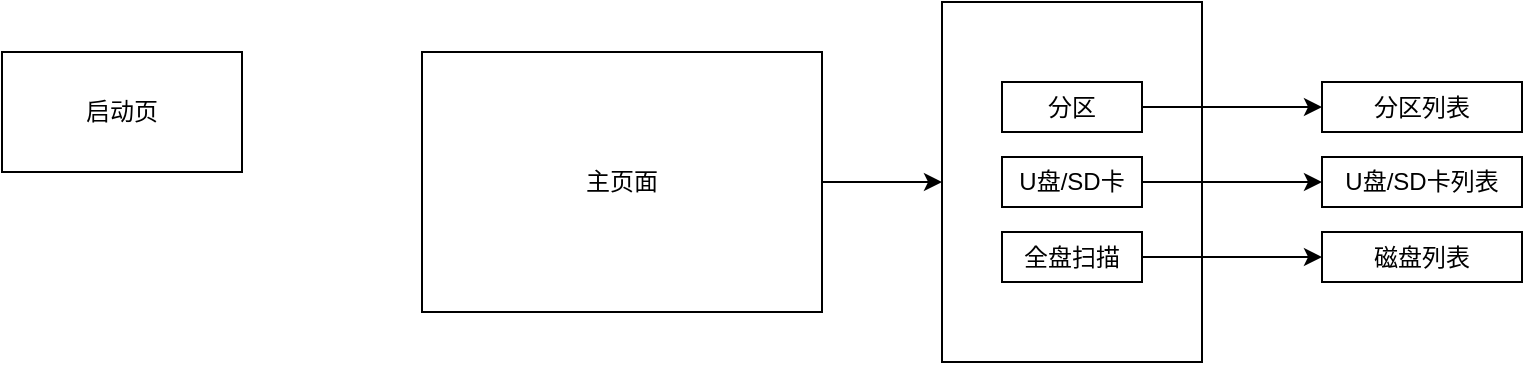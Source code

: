 <mxfile version="26.2.14">
  <diagram name="第 1 页" id="V4GepP_crR_RxC5wct9V">
    <mxGraphModel dx="450" dy="261" grid="1" gridSize="10" guides="1" tooltips="1" connect="1" arrows="1" fold="1" page="1" pageScale="1" pageWidth="1654" pageHeight="2336" math="0" shadow="0">
      <root>
        <mxCell id="0" />
        <mxCell id="1" parent="0" />
        <mxCell id="_pcszYmhfyqY-zE0gcQq-8" value="" style="rounded=0;whiteSpace=wrap;html=1;" vertex="1" parent="1">
          <mxGeometry x="540" y="625" width="130" height="180" as="geometry" />
        </mxCell>
        <mxCell id="fomBDoTnsHS4olYbxZTF-2" value="启动页" style="rounded=0;whiteSpace=wrap;html=1;" parent="1" vertex="1">
          <mxGeometry x="70" y="650" width="120" height="60" as="geometry" />
        </mxCell>
        <mxCell id="_pcszYmhfyqY-zE0gcQq-9" style="edgeStyle=orthogonalEdgeStyle;rounded=0;orthogonalLoop=1;jettySize=auto;html=1;exitX=1;exitY=0.5;exitDx=0;exitDy=0;entryX=0;entryY=0.5;entryDx=0;entryDy=0;" edge="1" parent="1" source="_pcszYmhfyqY-zE0gcQq-2" target="_pcszYmhfyqY-zE0gcQq-8">
          <mxGeometry relative="1" as="geometry" />
        </mxCell>
        <mxCell id="_pcszYmhfyqY-zE0gcQq-2" value="主页面" style="rounded=0;whiteSpace=wrap;html=1;" vertex="1" parent="1">
          <mxGeometry x="280" y="650" width="200" height="130" as="geometry" />
        </mxCell>
        <mxCell id="_pcszYmhfyqY-zE0gcQq-13" style="edgeStyle=orthogonalEdgeStyle;rounded=0;orthogonalLoop=1;jettySize=auto;html=1;entryX=0;entryY=0.5;entryDx=0;entryDy=0;" edge="1" parent="1" source="_pcszYmhfyqY-zE0gcQq-5" target="_pcszYmhfyqY-zE0gcQq-10">
          <mxGeometry relative="1" as="geometry" />
        </mxCell>
        <mxCell id="_pcszYmhfyqY-zE0gcQq-5" value="分区" style="rounded=0;whiteSpace=wrap;html=1;" vertex="1" parent="1">
          <mxGeometry x="570" y="665" width="70" height="25" as="geometry" />
        </mxCell>
        <mxCell id="_pcszYmhfyqY-zE0gcQq-15" style="edgeStyle=orthogonalEdgeStyle;rounded=0;orthogonalLoop=1;jettySize=auto;html=1;entryX=0;entryY=0.5;entryDx=0;entryDy=0;" edge="1" parent="1" source="_pcszYmhfyqY-zE0gcQq-6" target="_pcszYmhfyqY-zE0gcQq-11">
          <mxGeometry relative="1" as="geometry" />
        </mxCell>
        <mxCell id="_pcszYmhfyqY-zE0gcQq-6" value="U盘/SD卡" style="rounded=0;whiteSpace=wrap;html=1;" vertex="1" parent="1">
          <mxGeometry x="570" y="702.5" width="70" height="25" as="geometry" />
        </mxCell>
        <mxCell id="_pcszYmhfyqY-zE0gcQq-16" value="" style="edgeStyle=orthogonalEdgeStyle;rounded=0;orthogonalLoop=1;jettySize=auto;html=1;" edge="1" parent="1" source="_pcszYmhfyqY-zE0gcQq-7" target="_pcszYmhfyqY-zE0gcQq-12">
          <mxGeometry relative="1" as="geometry" />
        </mxCell>
        <mxCell id="_pcszYmhfyqY-zE0gcQq-7" value="全盘扫描" style="rounded=0;whiteSpace=wrap;html=1;" vertex="1" parent="1">
          <mxGeometry x="570" y="740" width="70" height="25" as="geometry" />
        </mxCell>
        <mxCell id="_pcszYmhfyqY-zE0gcQq-10" value="分区列表" style="rounded=0;whiteSpace=wrap;html=1;" vertex="1" parent="1">
          <mxGeometry x="730" y="665" width="100" height="25" as="geometry" />
        </mxCell>
        <mxCell id="_pcszYmhfyqY-zE0gcQq-11" value="U盘/SD卡列表" style="rounded=0;whiteSpace=wrap;html=1;" vertex="1" parent="1">
          <mxGeometry x="730" y="702.5" width="100" height="25" as="geometry" />
        </mxCell>
        <mxCell id="_pcszYmhfyqY-zE0gcQq-12" value="磁盘列表" style="rounded=0;whiteSpace=wrap;html=1;" vertex="1" parent="1">
          <mxGeometry x="730" y="740" width="100" height="25" as="geometry" />
        </mxCell>
      </root>
    </mxGraphModel>
  </diagram>
</mxfile>
